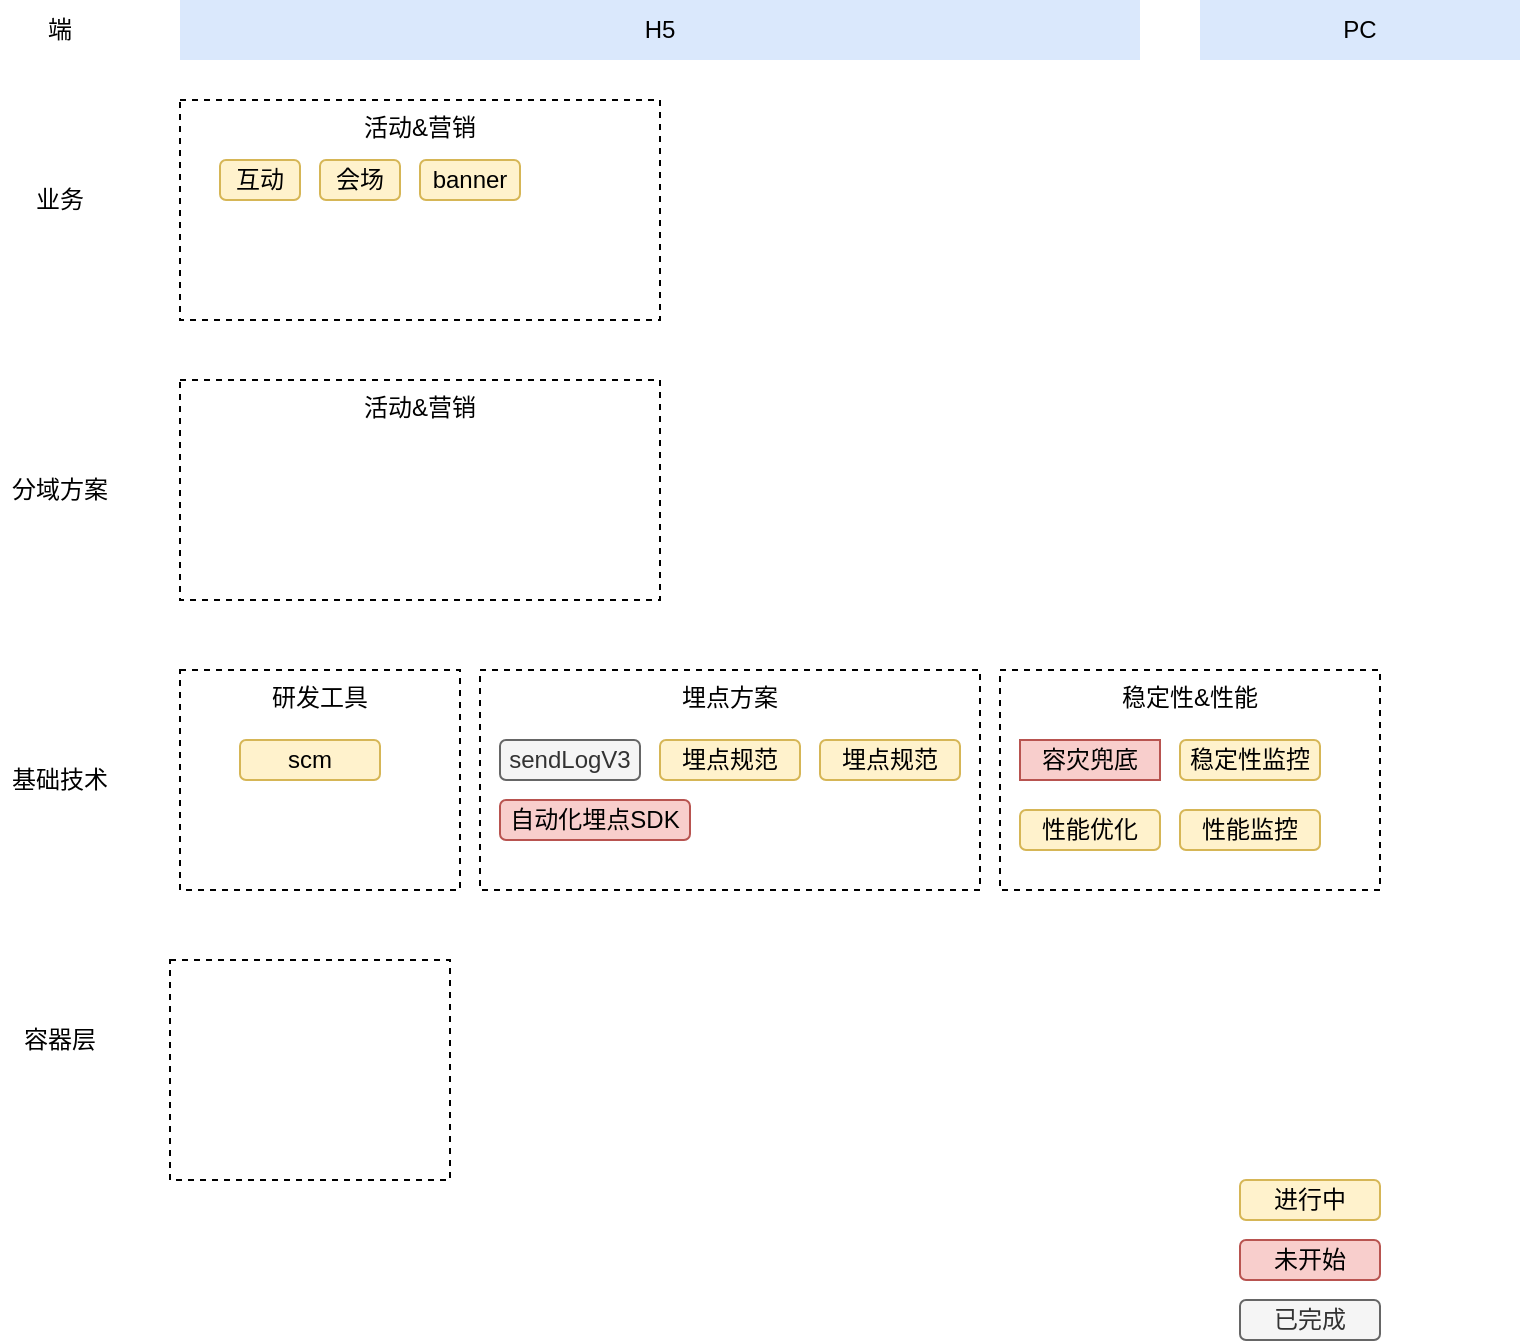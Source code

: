 <mxfile version="14.1.2" type="github">
  <diagram id="bzM11zCMbXSrW5JxbS0y" name="Page-1">
    <mxGraphModel dx="1298" dy="771" grid="1" gridSize="10" guides="1" tooltips="1" connect="1" arrows="1" fold="1" page="1" pageScale="1" pageWidth="827" pageHeight="1169" math="0" shadow="0">
      <root>
        <mxCell id="0" />
        <mxCell id="1" parent="0" />
        <mxCell id="S-FA3mpMkz0yo4m03gOY-1" value="活动&amp;amp;营销" style="rounded=0;whiteSpace=wrap;html=1;verticalAlign=top;dashed=1;" vertex="1" parent="1">
          <mxGeometry x="120" y="220" width="240" height="110" as="geometry" />
        </mxCell>
        <mxCell id="S-FA3mpMkz0yo4m03gOY-2" value="端" style="text;html=1;strokeColor=none;fillColor=none;align=center;verticalAlign=middle;whiteSpace=wrap;rounded=0;" vertex="1" parent="1">
          <mxGeometry x="40" y="175" width="40" height="20" as="geometry" />
        </mxCell>
        <mxCell id="S-FA3mpMkz0yo4m03gOY-3" value="业务" style="text;html=1;strokeColor=none;fillColor=none;align=center;verticalAlign=middle;whiteSpace=wrap;rounded=0;" vertex="1" parent="1">
          <mxGeometry x="40" y="260" width="40" height="20" as="geometry" />
        </mxCell>
        <mxCell id="S-FA3mpMkz0yo4m03gOY-5" value="H5" style="rounded=0;whiteSpace=wrap;html=1;fillColor=#dae8fc;strokeColor=none;" vertex="1" parent="1">
          <mxGeometry x="120" y="170" width="480" height="30" as="geometry" />
        </mxCell>
        <mxCell id="S-FA3mpMkz0yo4m03gOY-6" value="PC" style="rounded=0;whiteSpace=wrap;html=1;fillColor=#dae8fc;strokeColor=none;" vertex="1" parent="1">
          <mxGeometry x="630" y="170" width="160" height="30" as="geometry" />
        </mxCell>
        <mxCell id="S-FA3mpMkz0yo4m03gOY-8" value="互动" style="rounded=1;whiteSpace=wrap;html=1;fillColor=#fff2cc;strokeColor=#d6b656;" vertex="1" parent="1">
          <mxGeometry x="140" y="250" width="40" height="20" as="geometry" />
        </mxCell>
        <mxCell id="S-FA3mpMkz0yo4m03gOY-9" value="会场" style="rounded=1;whiteSpace=wrap;html=1;fillColor=#fff2cc;strokeColor=#d6b656;" vertex="1" parent="1">
          <mxGeometry x="190" y="250" width="40" height="20" as="geometry" />
        </mxCell>
        <mxCell id="S-FA3mpMkz0yo4m03gOY-10" value="banner" style="rounded=1;whiteSpace=wrap;html=1;fillColor=#fff2cc;strokeColor=#d6b656;" vertex="1" parent="1">
          <mxGeometry x="240" y="250" width="50" height="20" as="geometry" />
        </mxCell>
        <mxCell id="S-FA3mpMkz0yo4m03gOY-11" value="活动&amp;amp;营销" style="rounded=0;whiteSpace=wrap;html=1;verticalAlign=top;dashed=1;" vertex="1" parent="1">
          <mxGeometry x="120" y="360" width="240" height="110" as="geometry" />
        </mxCell>
        <mxCell id="S-FA3mpMkz0yo4m03gOY-12" value="基础技术" style="text;html=1;strokeColor=none;fillColor=none;align=center;verticalAlign=middle;whiteSpace=wrap;rounded=0;" vertex="1" parent="1">
          <mxGeometry x="30" y="550" width="60" height="20" as="geometry" />
        </mxCell>
        <mxCell id="S-FA3mpMkz0yo4m03gOY-13" value="分域方案" style="text;html=1;strokeColor=none;fillColor=none;align=center;verticalAlign=middle;whiteSpace=wrap;rounded=0;" vertex="1" parent="1">
          <mxGeometry x="30" y="405" width="60" height="20" as="geometry" />
        </mxCell>
        <mxCell id="S-FA3mpMkz0yo4m03gOY-14" value="容器层" style="text;html=1;strokeColor=none;fillColor=none;align=center;verticalAlign=middle;whiteSpace=wrap;rounded=0;" vertex="1" parent="1">
          <mxGeometry x="30" y="680" width="60" height="20" as="geometry" />
        </mxCell>
        <mxCell id="S-FA3mpMkz0yo4m03gOY-15" value="研发工具" style="rounded=0;whiteSpace=wrap;html=1;verticalAlign=top;dashed=1;" vertex="1" parent="1">
          <mxGeometry x="120" y="505" width="140" height="110" as="geometry" />
        </mxCell>
        <mxCell id="S-FA3mpMkz0yo4m03gOY-16" value="埋点方案" style="rounded=0;whiteSpace=wrap;html=1;verticalAlign=top;dashed=1;" vertex="1" parent="1">
          <mxGeometry x="270" y="505" width="250" height="110" as="geometry" />
        </mxCell>
        <mxCell id="S-FA3mpMkz0yo4m03gOY-17" value="稳定性&amp;amp;性能" style="rounded=0;whiteSpace=wrap;html=1;verticalAlign=top;dashed=1;" vertex="1" parent="1">
          <mxGeometry x="530" y="505" width="190" height="110" as="geometry" />
        </mxCell>
        <mxCell id="S-FA3mpMkz0yo4m03gOY-18" value="进行中" style="rounded=1;whiteSpace=wrap;html=1;fillColor=#fff2cc;strokeColor=#d6b656;" vertex="1" parent="1">
          <mxGeometry x="650" y="760" width="70" height="20" as="geometry" />
        </mxCell>
        <mxCell id="S-FA3mpMkz0yo4m03gOY-19" value="未开始" style="rounded=1;whiteSpace=wrap;html=1;fillColor=#f8cecc;strokeColor=#b85450;" vertex="1" parent="1">
          <mxGeometry x="650" y="790" width="70" height="20" as="geometry" />
        </mxCell>
        <mxCell id="S-FA3mpMkz0yo4m03gOY-20" value="已完成" style="rounded=1;whiteSpace=wrap;html=1;fillColor=#f5f5f5;strokeColor=#666666;fontColor=#333333;" vertex="1" parent="1">
          <mxGeometry x="650" y="820" width="70" height="20" as="geometry" />
        </mxCell>
        <mxCell id="S-FA3mpMkz0yo4m03gOY-21" value="sendLogV3" style="rounded=1;whiteSpace=wrap;html=1;fillColor=#f5f5f5;strokeColor=#666666;fontColor=#333333;" vertex="1" parent="1">
          <mxGeometry x="280" y="540" width="70" height="20" as="geometry" />
        </mxCell>
        <mxCell id="S-FA3mpMkz0yo4m03gOY-22" value="自动化埋点SDK" style="rounded=1;whiteSpace=wrap;html=1;fillColor=#f8cecc;strokeColor=#b85450;" vertex="1" parent="1">
          <mxGeometry x="280" y="570" width="95" height="20" as="geometry" />
        </mxCell>
        <mxCell id="S-FA3mpMkz0yo4m03gOY-23" value="埋点规范" style="rounded=1;whiteSpace=wrap;html=1;fillColor=#fff2cc;strokeColor=#d6b656;" vertex="1" parent="1">
          <mxGeometry x="360" y="540" width="70" height="20" as="geometry" />
        </mxCell>
        <mxCell id="S-FA3mpMkz0yo4m03gOY-24" value="埋点规范" style="rounded=1;whiteSpace=wrap;html=1;fillColor=#fff2cc;strokeColor=#d6b656;" vertex="1" parent="1">
          <mxGeometry x="440" y="540" width="70" height="20" as="geometry" />
        </mxCell>
        <mxCell id="S-FA3mpMkz0yo4m03gOY-25" value="容灾兜底" style="rounded=0;whiteSpace=wrap;html=1;fillColor=#f8cecc;strokeColor=#b85450;" vertex="1" parent="1">
          <mxGeometry x="540" y="540" width="70" height="20" as="geometry" />
        </mxCell>
        <mxCell id="S-FA3mpMkz0yo4m03gOY-26" value="稳定性监控" style="rounded=1;whiteSpace=wrap;html=1;fillColor=#fff2cc;strokeColor=#d6b656;" vertex="1" parent="1">
          <mxGeometry x="620" y="540" width="70" height="20" as="geometry" />
        </mxCell>
        <mxCell id="S-FA3mpMkz0yo4m03gOY-27" value="性能优化" style="rounded=1;whiteSpace=wrap;html=1;fillColor=#fff2cc;strokeColor=#d6b656;" vertex="1" parent="1">
          <mxGeometry x="540" y="575" width="70" height="20" as="geometry" />
        </mxCell>
        <mxCell id="S-FA3mpMkz0yo4m03gOY-28" value="性能监控" style="rounded=1;whiteSpace=wrap;html=1;fillColor=#fff2cc;strokeColor=#d6b656;" vertex="1" parent="1">
          <mxGeometry x="620" y="575" width="70" height="20" as="geometry" />
        </mxCell>
        <mxCell id="S-FA3mpMkz0yo4m03gOY-29" value="scm" style="rounded=1;whiteSpace=wrap;html=1;fillColor=#fff2cc;strokeColor=#d6b656;" vertex="1" parent="1">
          <mxGeometry x="150" y="540" width="70" height="20" as="geometry" />
        </mxCell>
        <mxCell id="S-FA3mpMkz0yo4m03gOY-30" value="" style="rounded=0;whiteSpace=wrap;html=1;verticalAlign=top;dashed=1;" vertex="1" parent="1">
          <mxGeometry x="115" y="650" width="140" height="110" as="geometry" />
        </mxCell>
      </root>
    </mxGraphModel>
  </diagram>
</mxfile>
